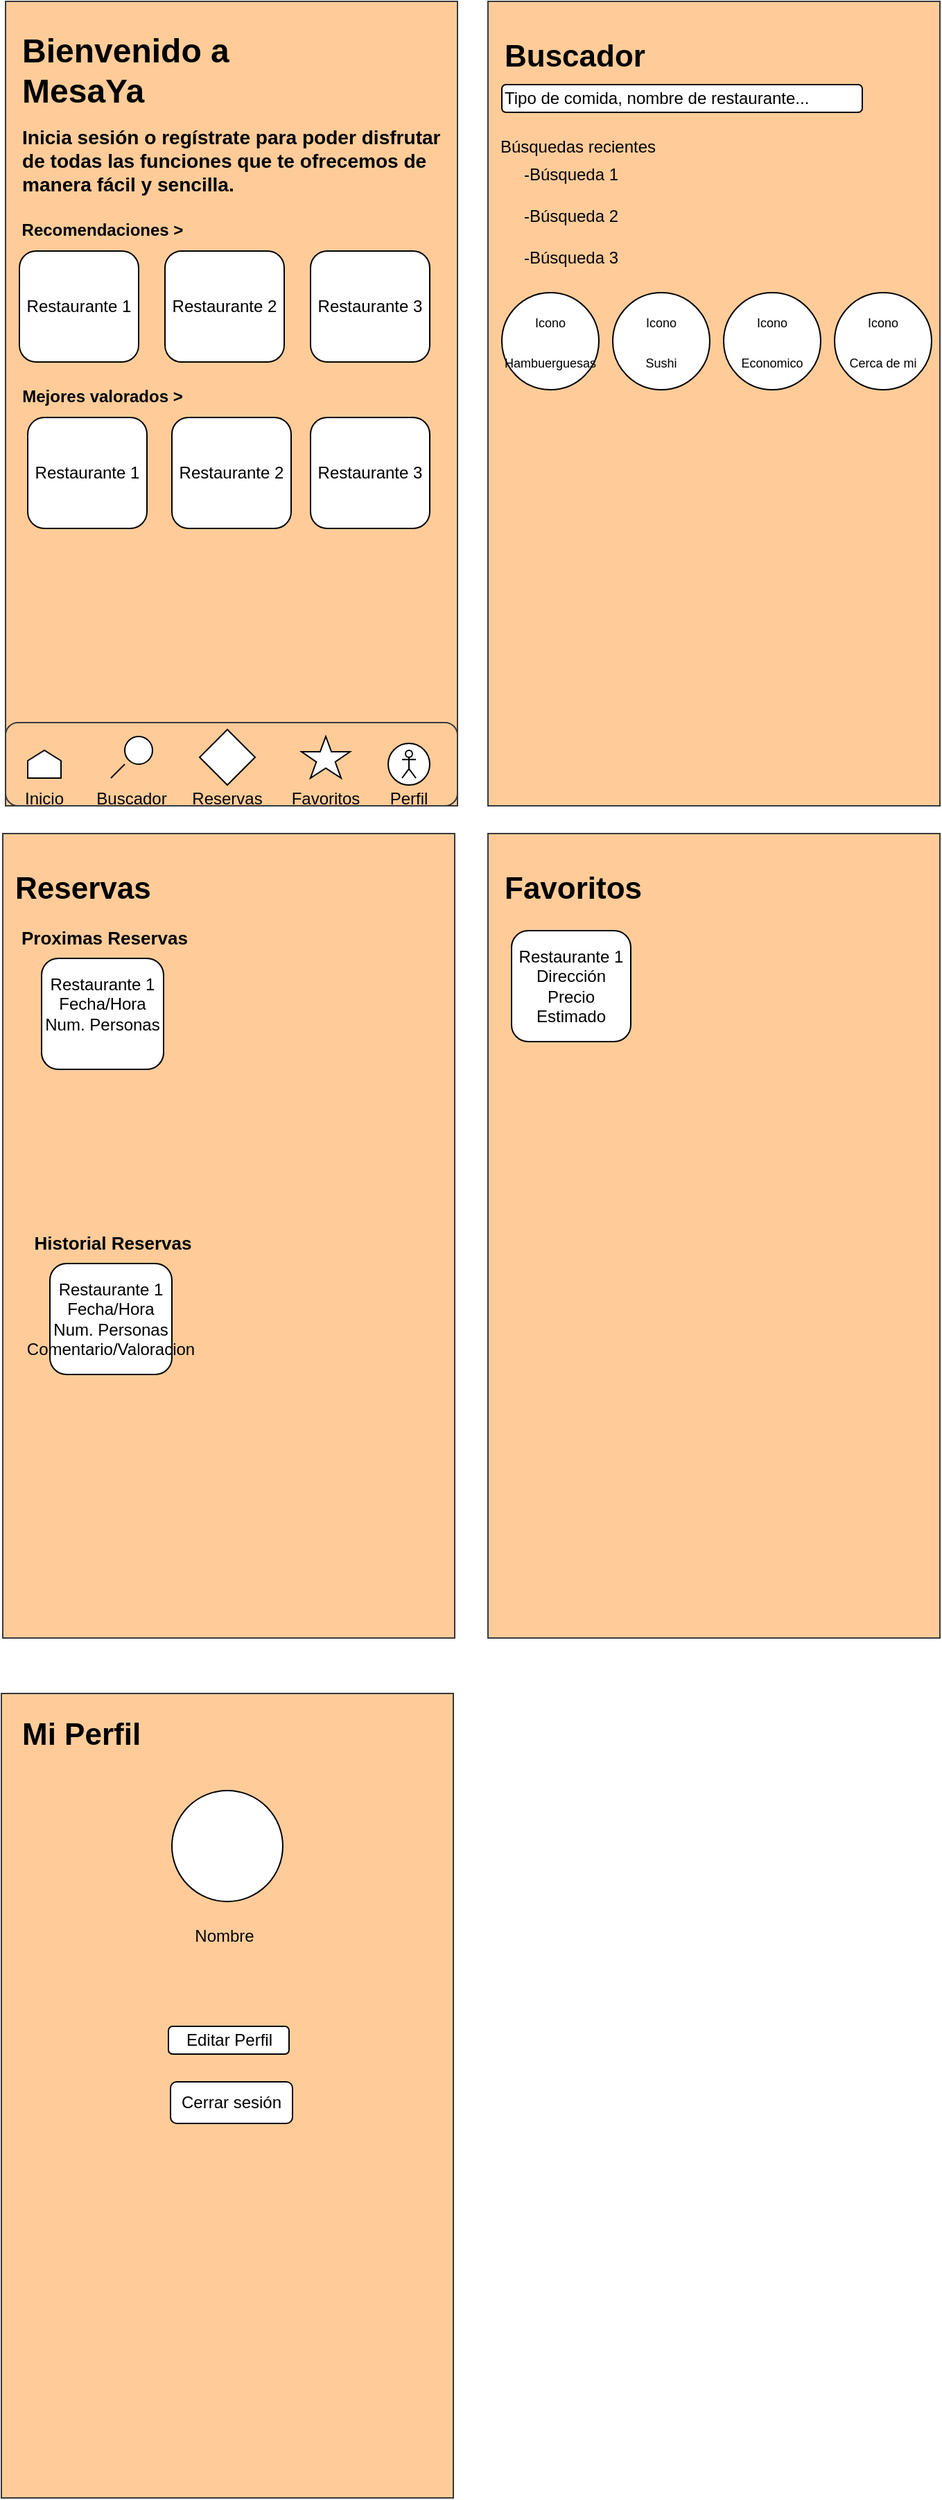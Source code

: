 <mxfile version="26.2.14">
  <diagram name="Página-1" id="5o9ZEbxD4f7RxgM0DLnX">
    <mxGraphModel dx="1426" dy="1960" grid="1" gridSize="10" guides="1" tooltips="1" connect="1" arrows="1" fold="1" page="1" pageScale="1" pageWidth="827" pageHeight="1169" math="0" shadow="0">
      <root>
        <mxCell id="0" />
        <mxCell id="1" parent="0" />
        <mxCell id="8wgbRAuEodP1ZeBWU0db-1" value="" style="rounded=0;whiteSpace=wrap;html=1;fillColor=#ffcc99;strokeColor=#36393d;" parent="1" vertex="1">
          <mxGeometry x="12" y="-1150" width="326" height="580" as="geometry" />
        </mxCell>
        <mxCell id="8wgbRAuEodP1ZeBWU0db-4" value="Recomendaciones &amp;gt;" style="text;html=1;align=center;verticalAlign=middle;whiteSpace=wrap;rounded=0;fontStyle=1" parent="1" vertex="1">
          <mxGeometry x="22" y="-1000" width="120" height="30" as="geometry" />
        </mxCell>
        <mxCell id="8wgbRAuEodP1ZeBWU0db-5" value="&lt;h1&gt;Bienvenido a MesaYa&lt;/h1&gt;" style="text;html=1;align=left;verticalAlign=middle;whiteSpace=wrap;rounded=0;" parent="1" vertex="1">
          <mxGeometry x="22" y="-1130" width="156" height="60" as="geometry" />
        </mxCell>
        <mxCell id="8wgbRAuEodP1ZeBWU0db-6" value="&lt;h3&gt;Inicia sesión o regístrate para poder disfrutar de todas las funciones que te ofrecemos de manera fácil y sencilla.&lt;/h3&gt;" style="text;html=1;align=left;verticalAlign=middle;whiteSpace=wrap;rounded=0;" parent="1" vertex="1">
          <mxGeometry x="22" y="-1060" width="306" height="50" as="geometry" />
        </mxCell>
        <mxCell id="8wgbRAuEodP1ZeBWU0db-8" value="" style="rounded=1;whiteSpace=wrap;html=1;fillColor=#ffcc99;strokeColor=#36393d;" parent="1" vertex="1">
          <mxGeometry x="12" y="-630" width="326" height="60" as="geometry" />
        </mxCell>
        <mxCell id="8wgbRAuEodP1ZeBWU0db-11" value="" style="shape=offPageConnector;whiteSpace=wrap;html=1;rotation=-180;" parent="1" vertex="1">
          <mxGeometry x="28" y="-610" width="24" height="20" as="geometry" />
        </mxCell>
        <mxCell id="8wgbRAuEodP1ZeBWU0db-14" value="" style="group" parent="1" vertex="1" connectable="0">
          <mxGeometry x="78" y="-620" width="50" height="60" as="geometry" />
        </mxCell>
        <mxCell id="8wgbRAuEodP1ZeBWU0db-12" value="" style="ellipse;whiteSpace=wrap;html=1;aspect=fixed;" parent="8wgbRAuEodP1ZeBWU0db-14" vertex="1">
          <mxGeometry x="20" width="20" height="20" as="geometry" />
        </mxCell>
        <mxCell id="8wgbRAuEodP1ZeBWU0db-13" value="" style="endArrow=none;html=1;rounded=0;exitX=0.25;exitY=0;exitDx=0;exitDy=0;" parent="8wgbRAuEodP1ZeBWU0db-14" source="8wgbRAuEodP1ZeBWU0db-18" edge="1">
          <mxGeometry width="50" height="50" relative="1" as="geometry">
            <mxPoint y="40" as="sourcePoint" />
            <mxPoint x="20" y="20" as="targetPoint" />
          </mxGeometry>
        </mxCell>
        <mxCell id="8wgbRAuEodP1ZeBWU0db-18" value="Buscador" style="text;html=1;align=center;verticalAlign=middle;whiteSpace=wrap;rounded=0;" parent="8wgbRAuEodP1ZeBWU0db-14" vertex="1">
          <mxGeometry x="-5" y="30" width="60" height="30" as="geometry" />
        </mxCell>
        <mxCell id="8wgbRAuEodP1ZeBWU0db-17" value="Inicio" style="text;html=1;align=center;verticalAlign=middle;whiteSpace=wrap;rounded=0;" parent="1" vertex="1">
          <mxGeometry x="10" y="-590" width="60" height="30" as="geometry" />
        </mxCell>
        <mxCell id="8wgbRAuEodP1ZeBWU0db-19" value="" style="ellipse;whiteSpace=wrap;html=1;aspect=fixed;" parent="1" vertex="1">
          <mxGeometry x="288" y="-615" width="30" height="30" as="geometry" />
        </mxCell>
        <mxCell id="8wgbRAuEodP1ZeBWU0db-20" value="Perfil" style="text;html=1;align=center;verticalAlign=middle;whiteSpace=wrap;rounded=0;" parent="1" vertex="1">
          <mxGeometry x="273" y="-590" width="60" height="30" as="geometry" />
        </mxCell>
        <mxCell id="8wgbRAuEodP1ZeBWU0db-21" value="" style="verticalLabelPosition=bottom;verticalAlign=top;html=1;shape=mxgraph.basic.star" parent="1" vertex="1">
          <mxGeometry x="225.5" y="-620" width="35" height="30" as="geometry" />
        </mxCell>
        <mxCell id="8wgbRAuEodP1ZeBWU0db-22" value="Favoritos" style="text;html=1;align=center;verticalAlign=middle;whiteSpace=wrap;rounded=0;" parent="1" vertex="1">
          <mxGeometry x="213" y="-590" width="60" height="30" as="geometry" />
        </mxCell>
        <mxCell id="8wgbRAuEodP1ZeBWU0db-23" value="" style="rhombus;whiteSpace=wrap;html=1;" parent="1" vertex="1">
          <mxGeometry x="152" y="-625" width="40" height="40" as="geometry" />
        </mxCell>
        <mxCell id="8wgbRAuEodP1ZeBWU0db-24" value="Reservas" style="text;html=1;align=center;verticalAlign=middle;whiteSpace=wrap;rounded=0;" parent="1" vertex="1">
          <mxGeometry x="142" y="-590" width="60" height="30" as="geometry" />
        </mxCell>
        <mxCell id="8wgbRAuEodP1ZeBWU0db-34" value="Mejores valorados &amp;gt;" style="text;html=1;align=center;verticalAlign=middle;whiteSpace=wrap;rounded=0;fontStyle=1" parent="1" vertex="1">
          <mxGeometry x="22" y="-880" width="120" height="30" as="geometry" />
        </mxCell>
        <mxCell id="8wgbRAuEodP1ZeBWU0db-39" value="Restaurante 1" style="rounded=1;whiteSpace=wrap;html=1;" parent="1" vertex="1">
          <mxGeometry x="22" y="-970" width="86" height="80" as="geometry" />
        </mxCell>
        <mxCell id="8wgbRAuEodP1ZeBWU0db-42" value="Restaurante 2" style="rounded=1;whiteSpace=wrap;html=1;" parent="1" vertex="1">
          <mxGeometry x="127" y="-970" width="86" height="80" as="geometry" />
        </mxCell>
        <mxCell id="8wgbRAuEodP1ZeBWU0db-43" value="Restaurante 3" style="rounded=1;whiteSpace=wrap;html=1;" parent="1" vertex="1">
          <mxGeometry x="232" y="-970" width="86" height="80" as="geometry" />
        </mxCell>
        <mxCell id="8wgbRAuEodP1ZeBWU0db-44" value="Restaurante 1" style="rounded=1;whiteSpace=wrap;html=1;" parent="1" vertex="1">
          <mxGeometry x="28" y="-850" width="86" height="80" as="geometry" />
        </mxCell>
        <mxCell id="8wgbRAuEodP1ZeBWU0db-45" value="Restaurante 2" style="rounded=1;whiteSpace=wrap;html=1;" parent="1" vertex="1">
          <mxGeometry x="132" y="-850" width="86" height="80" as="geometry" />
        </mxCell>
        <mxCell id="8wgbRAuEodP1ZeBWU0db-46" value="Restaurante 3" style="rounded=1;whiteSpace=wrap;html=1;" parent="1" vertex="1">
          <mxGeometry x="232" y="-850" width="86" height="80" as="geometry" />
        </mxCell>
        <mxCell id="8wgbRAuEodP1ZeBWU0db-47" value="" style="shape=umlActor;verticalLabelPosition=bottom;verticalAlign=top;html=1;outlineConnect=0;" parent="1" vertex="1">
          <mxGeometry x="298" y="-610" width="10" height="20" as="geometry" />
        </mxCell>
        <mxCell id="_0E37nuYVE6PRh97Ylh9-1" value="" style="rounded=0;whiteSpace=wrap;html=1;fillColor=#ffcc99;strokeColor=#36393d;" parent="1" vertex="1">
          <mxGeometry x="360" y="-1150" width="326" height="580" as="geometry" />
        </mxCell>
        <mxCell id="_0E37nuYVE6PRh97Ylh9-4" value="&lt;h1&gt;Buscador&lt;/h1&gt;" style="text;html=1;align=left;verticalAlign=middle;whiteSpace=wrap;rounded=0;fontSize=11;" parent="1" vertex="1">
          <mxGeometry x="370" y="-1140" width="130" height="60" as="geometry" />
        </mxCell>
        <mxCell id="_0E37nuYVE6PRh97Ylh9-5" value="Tipo de comida, nombre de restaurante..." style="rounded=1;whiteSpace=wrap;html=1;align=left;" parent="1" vertex="1">
          <mxGeometry x="370" y="-1090" width="260" height="20" as="geometry" />
        </mxCell>
        <mxCell id="WBTW-E1N9VvRYJTwgJ_y-1" value="Búsquedas recientes" style="text;html=1;align=center;verticalAlign=middle;whiteSpace=wrap;rounded=0;" parent="1" vertex="1">
          <mxGeometry x="360" y="-1060" width="130" height="30" as="geometry" />
        </mxCell>
        <mxCell id="WBTW-E1N9VvRYJTwgJ_y-2" value="-Búsqueda 1" style="text;html=1;align=center;verticalAlign=middle;whiteSpace=wrap;rounded=0;" parent="1" vertex="1">
          <mxGeometry x="370" y="-1040" width="100" height="30" as="geometry" />
        </mxCell>
        <mxCell id="WBTW-E1N9VvRYJTwgJ_y-3" value="-Búsqueda 2" style="text;html=1;align=center;verticalAlign=middle;whiteSpace=wrap;rounded=0;" parent="1" vertex="1">
          <mxGeometry x="370" y="-1010" width="100" height="30" as="geometry" />
        </mxCell>
        <mxCell id="WBTW-E1N9VvRYJTwgJ_y-4" value="-Búsqueda 3" style="text;html=1;align=center;verticalAlign=middle;whiteSpace=wrap;rounded=0;" parent="1" vertex="1">
          <mxGeometry x="370" y="-980" width="100" height="30" as="geometry" />
        </mxCell>
        <mxCell id="WBTW-E1N9VvRYJTwgJ_y-8" value="&lt;font style=&quot;font-size: 9px;&quot;&gt;Icono&lt;br&gt;&lt;br&gt;Hambuerguesas&lt;/font&gt;" style="ellipse;whiteSpace=wrap;html=1;aspect=fixed;" parent="1" vertex="1">
          <mxGeometry x="370" y="-940" width="70" height="70" as="geometry" />
        </mxCell>
        <mxCell id="WBTW-E1N9VvRYJTwgJ_y-10" value="&lt;font style=&quot;font-size: 9px;&quot;&gt;Icono&lt;br&gt;&lt;br&gt;Sushi&lt;/font&gt;" style="ellipse;whiteSpace=wrap;html=1;aspect=fixed;" parent="1" vertex="1">
          <mxGeometry x="450" y="-940" width="70" height="70" as="geometry" />
        </mxCell>
        <mxCell id="WBTW-E1N9VvRYJTwgJ_y-11" value="&lt;font style=&quot;font-size: 9px;&quot;&gt;Icono&lt;br&gt;&lt;br&gt;Economico&lt;/font&gt;" style="ellipse;whiteSpace=wrap;html=1;aspect=fixed;" parent="1" vertex="1">
          <mxGeometry x="530" y="-940" width="70" height="70" as="geometry" />
        </mxCell>
        <mxCell id="WBTW-E1N9VvRYJTwgJ_y-14" value="&lt;font style=&quot;font-size: 9px;&quot;&gt;Icono&lt;br&gt;&lt;br&gt;Cerca de mi&lt;/font&gt;" style="ellipse;whiteSpace=wrap;html=1;aspect=fixed;" parent="1" vertex="1">
          <mxGeometry x="610" y="-940" width="70" height="70" as="geometry" />
        </mxCell>
        <mxCell id="WBTW-E1N9VvRYJTwgJ_y-15" value="" style="rounded=0;whiteSpace=wrap;html=1;fillColor=#ffcc99;strokeColor=#36393d;" parent="1" vertex="1">
          <mxGeometry x="10" y="-550" width="326" height="580" as="geometry" />
        </mxCell>
        <mxCell id="WBTW-E1N9VvRYJTwgJ_y-16" value="&lt;h1&gt;Reservas&lt;/h1&gt;" style="text;html=1;align=left;verticalAlign=middle;whiteSpace=wrap;rounded=0;fontSize=11;" parent="1" vertex="1">
          <mxGeometry x="17" y="-540" width="130" height="60" as="geometry" />
        </mxCell>
        <mxCell id="VxZAaysNHX8DxDc98073-1" value="Restaurante 1&lt;br&gt;Fecha/Hora&lt;br&gt;Num. Personas&lt;div&gt;&lt;br&gt;&lt;/div&gt;" style="rounded=1;whiteSpace=wrap;html=1;" parent="1" vertex="1">
          <mxGeometry x="38" y="-460" width="88" height="80" as="geometry" />
        </mxCell>
        <mxCell id="VxZAaysNHX8DxDc98073-4" style="edgeStyle=orthogonalEdgeStyle;rounded=0;orthogonalLoop=1;jettySize=auto;html=1;exitX=0.5;exitY=1;exitDx=0;exitDy=0;" parent="1" edge="1">
          <mxGeometry relative="1" as="geometry">
            <mxPoint x="47" y="-350" as="sourcePoint" />
            <mxPoint x="47" y="-350" as="targetPoint" />
          </mxGeometry>
        </mxCell>
        <mxCell id="VxZAaysNHX8DxDc98073-5" value="Proximas Reservas" style="text;html=1;align=center;verticalAlign=middle;whiteSpace=wrap;rounded=0;fontStyle=1;fontSize=13;" parent="1" vertex="1">
          <mxGeometry x="17" y="-490" width="133" height="30" as="geometry" />
        </mxCell>
        <mxCell id="VxZAaysNHX8DxDc98073-6" value="Restaurante 1&lt;br&gt;Fecha/Hora&lt;br&gt;Num. Personas&lt;div&gt;Comentario/Valoracion&lt;/div&gt;" style="rounded=1;whiteSpace=wrap;html=1;" parent="1" vertex="1">
          <mxGeometry x="44" y="-240" width="88" height="80" as="geometry" />
        </mxCell>
        <mxCell id="VxZAaysNHX8DxDc98073-9" value="Historial Reservas" style="text;html=1;align=center;verticalAlign=middle;whiteSpace=wrap;rounded=0;fontStyle=1;fontSize=13;" parent="1" vertex="1">
          <mxGeometry x="23" y="-270" width="133" height="30" as="geometry" />
        </mxCell>
        <mxCell id="VxZAaysNHX8DxDc98073-10" value="" style="rounded=0;whiteSpace=wrap;html=1;fillColor=#ffcc99;strokeColor=#36393d;" parent="1" vertex="1">
          <mxGeometry x="360" y="-550" width="326" height="580" as="geometry" />
        </mxCell>
        <mxCell id="VxZAaysNHX8DxDc98073-11" value="&lt;h1&gt;Favoritos&lt;/h1&gt;" style="text;html=1;align=left;verticalAlign=middle;whiteSpace=wrap;rounded=0;fontSize=11;" parent="1" vertex="1">
          <mxGeometry x="370" y="-540" width="130" height="60" as="geometry" />
        </mxCell>
        <mxCell id="VxZAaysNHX8DxDc98073-12" value="Restaurante 1&lt;div&gt;Dirección&lt;/div&gt;&lt;div&gt;Precio Estimado&lt;/div&gt;" style="rounded=1;whiteSpace=wrap;html=1;" parent="1" vertex="1">
          <mxGeometry x="377" y="-480" width="86" height="80" as="geometry" />
        </mxCell>
        <mxCell id="_qyWqN_6OtS0Gr5z02nJ-1" value="" style="rounded=0;whiteSpace=wrap;html=1;fillColor=#ffcc99;strokeColor=#36393d;" parent="1" vertex="1">
          <mxGeometry x="9" y="70" width="326" height="580" as="geometry" />
        </mxCell>
        <mxCell id="_qyWqN_6OtS0Gr5z02nJ-2" value="&lt;h1&gt;Mi Perfil&lt;/h1&gt;" style="text;html=1;align=left;verticalAlign=middle;whiteSpace=wrap;rounded=0;fontSize=11;" parent="1" vertex="1">
          <mxGeometry x="22" y="70" width="130" height="60" as="geometry" />
        </mxCell>
        <mxCell id="_qyWqN_6OtS0Gr5z02nJ-3" value="" style="ellipse;whiteSpace=wrap;html=1;aspect=fixed;" parent="1" vertex="1">
          <mxGeometry x="132" y="140" width="80" height="80" as="geometry" />
        </mxCell>
        <mxCell id="_qyWqN_6OtS0Gr5z02nJ-4" value="Nombre" style="text;html=1;align=center;verticalAlign=middle;whiteSpace=wrap;rounded=0;" parent="1" vertex="1">
          <mxGeometry x="140" y="230" width="60" height="30" as="geometry" />
        </mxCell>
        <mxCell id="W-kx-mEXsFAefgPPikq7-1" value="Editar Perfil" style="rounded=1;whiteSpace=wrap;html=1;" parent="1" vertex="1">
          <mxGeometry x="129.5" y="310" width="87" height="20" as="geometry" />
        </mxCell>
        <mxCell id="W-kx-mEXsFAefgPPikq7-3" value="Cerrar sesión" style="rounded=1;whiteSpace=wrap;html=1;" parent="1" vertex="1">
          <mxGeometry x="131" y="350" width="88" height="30" as="geometry" />
        </mxCell>
      </root>
    </mxGraphModel>
  </diagram>
</mxfile>
